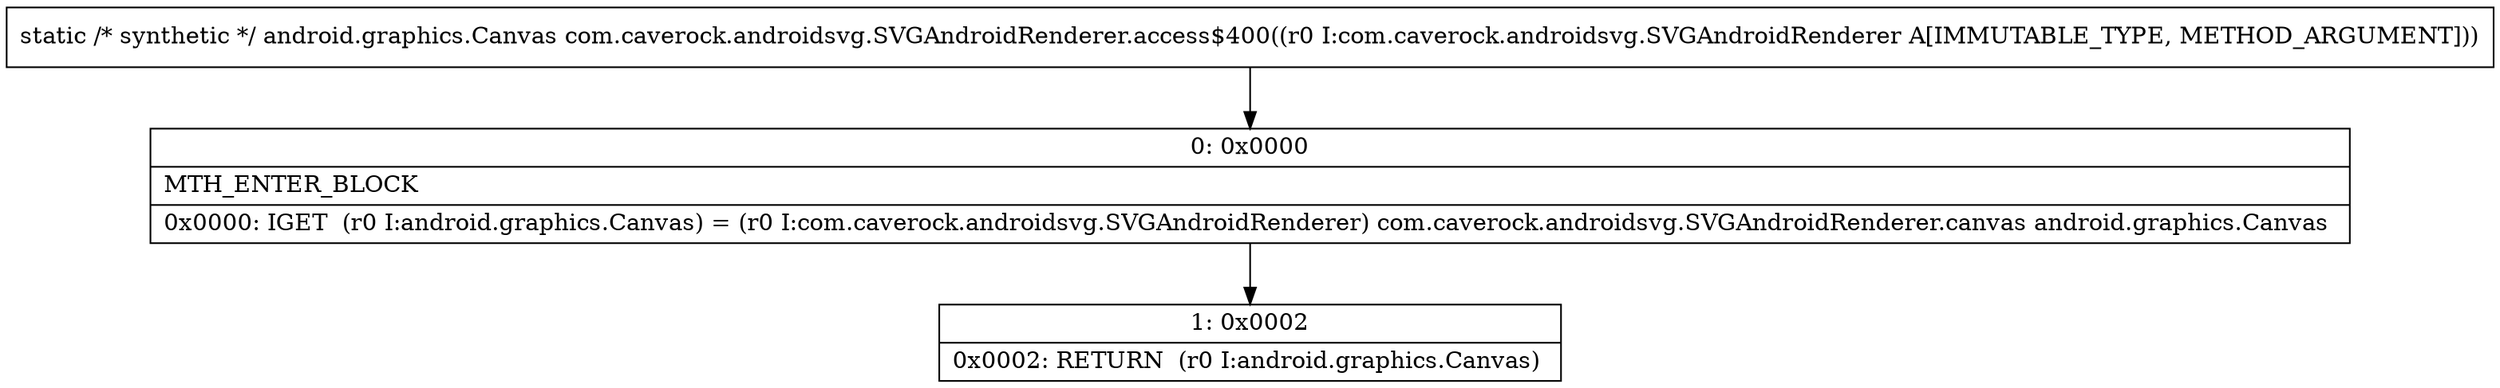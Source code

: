 digraph "CFG forcom.caverock.androidsvg.SVGAndroidRenderer.access$400(Lcom\/caverock\/androidsvg\/SVGAndroidRenderer;)Landroid\/graphics\/Canvas;" {
Node_0 [shape=record,label="{0\:\ 0x0000|MTH_ENTER_BLOCK\l|0x0000: IGET  (r0 I:android.graphics.Canvas) = (r0 I:com.caverock.androidsvg.SVGAndroidRenderer) com.caverock.androidsvg.SVGAndroidRenderer.canvas android.graphics.Canvas \l}"];
Node_1 [shape=record,label="{1\:\ 0x0002|0x0002: RETURN  (r0 I:android.graphics.Canvas) \l}"];
MethodNode[shape=record,label="{static \/* synthetic *\/ android.graphics.Canvas com.caverock.androidsvg.SVGAndroidRenderer.access$400((r0 I:com.caverock.androidsvg.SVGAndroidRenderer A[IMMUTABLE_TYPE, METHOD_ARGUMENT])) }"];
MethodNode -> Node_0;
Node_0 -> Node_1;
}

